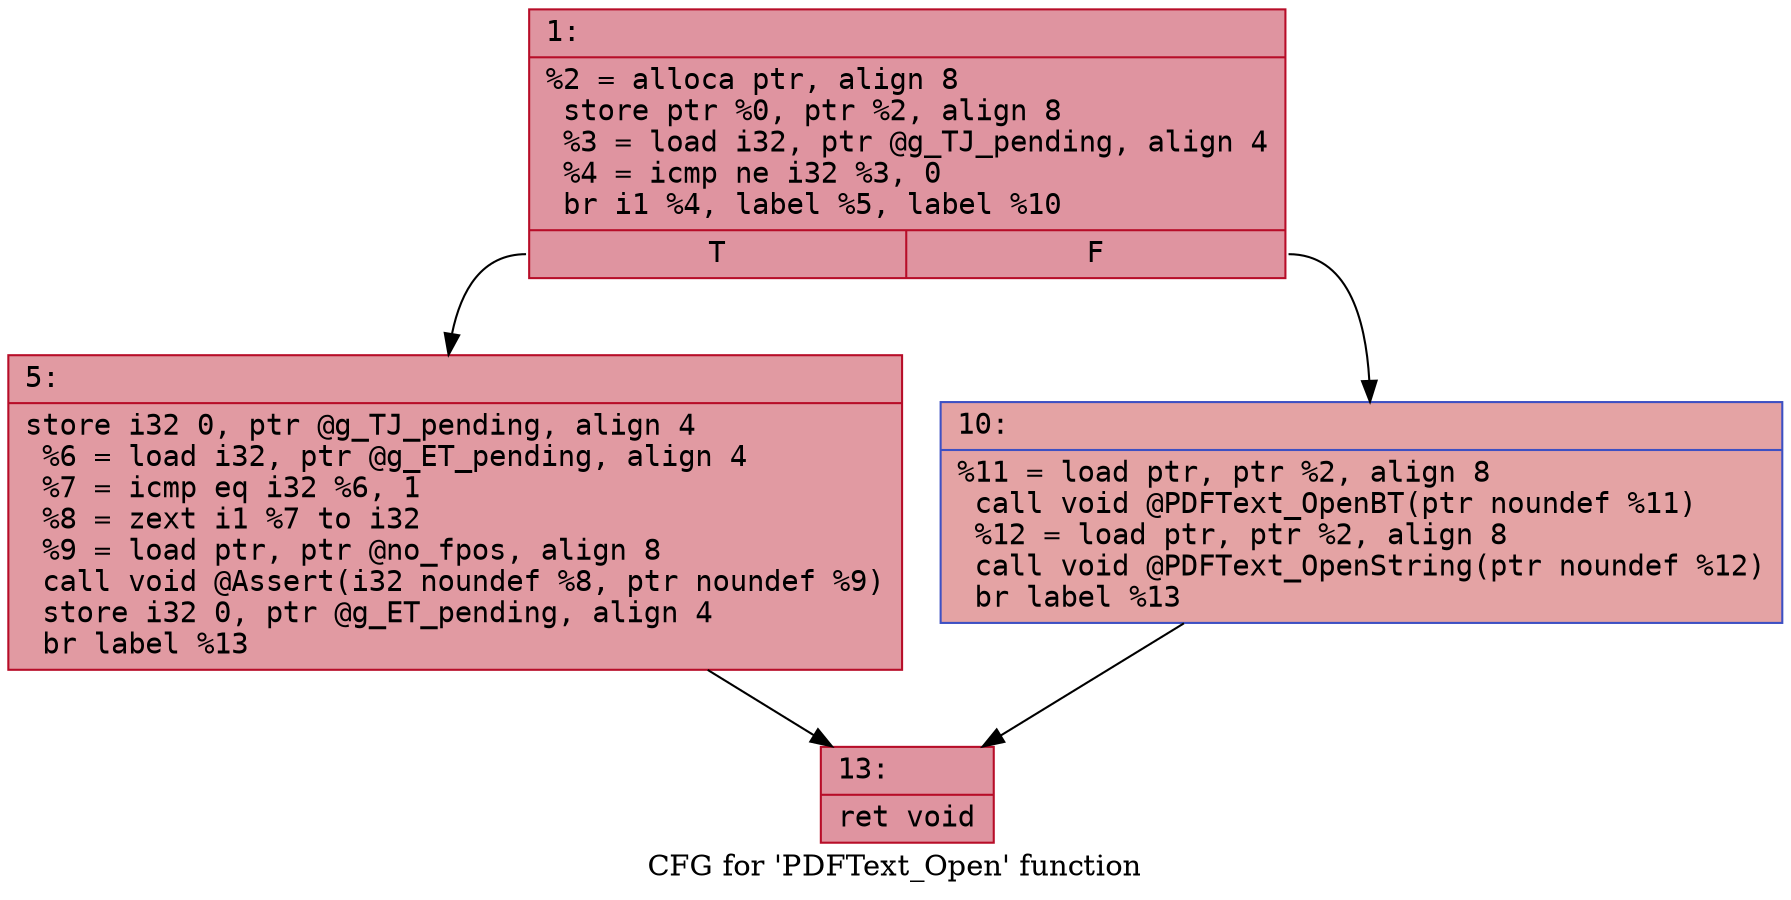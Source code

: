 digraph "CFG for 'PDFText_Open' function" {
	label="CFG for 'PDFText_Open' function";

	Node0x600000528ff0 [shape=record,color="#b70d28ff", style=filled, fillcolor="#b70d2870" fontname="Courier",label="{1:\l|  %2 = alloca ptr, align 8\l  store ptr %0, ptr %2, align 8\l  %3 = load i32, ptr @g_TJ_pending, align 4\l  %4 = icmp ne i32 %3, 0\l  br i1 %4, label %5, label %10\l|{<s0>T|<s1>F}}"];
	Node0x600000528ff0:s0 -> Node0x600000529040[tooltip="1 -> 5\nProbability 62.50%" ];
	Node0x600000528ff0:s1 -> Node0x600000529090[tooltip="1 -> 10\nProbability 37.50%" ];
	Node0x600000529040 [shape=record,color="#b70d28ff", style=filled, fillcolor="#bb1b2c70" fontname="Courier",label="{5:\l|  store i32 0, ptr @g_TJ_pending, align 4\l  %6 = load i32, ptr @g_ET_pending, align 4\l  %7 = icmp eq i32 %6, 1\l  %8 = zext i1 %7 to i32\l  %9 = load ptr, ptr @no_fpos, align 8\l  call void @Assert(i32 noundef %8, ptr noundef %9)\l  store i32 0, ptr @g_ET_pending, align 4\l  br label %13\l}"];
	Node0x600000529040 -> Node0x6000005290e0[tooltip="5 -> 13\nProbability 100.00%" ];
	Node0x600000529090 [shape=record,color="#3d50c3ff", style=filled, fillcolor="#c32e3170" fontname="Courier",label="{10:\l|  %11 = load ptr, ptr %2, align 8\l  call void @PDFText_OpenBT(ptr noundef %11)\l  %12 = load ptr, ptr %2, align 8\l  call void @PDFText_OpenString(ptr noundef %12)\l  br label %13\l}"];
	Node0x600000529090 -> Node0x6000005290e0[tooltip="10 -> 13\nProbability 100.00%" ];
	Node0x6000005290e0 [shape=record,color="#b70d28ff", style=filled, fillcolor="#b70d2870" fontname="Courier",label="{13:\l|  ret void\l}"];
}
